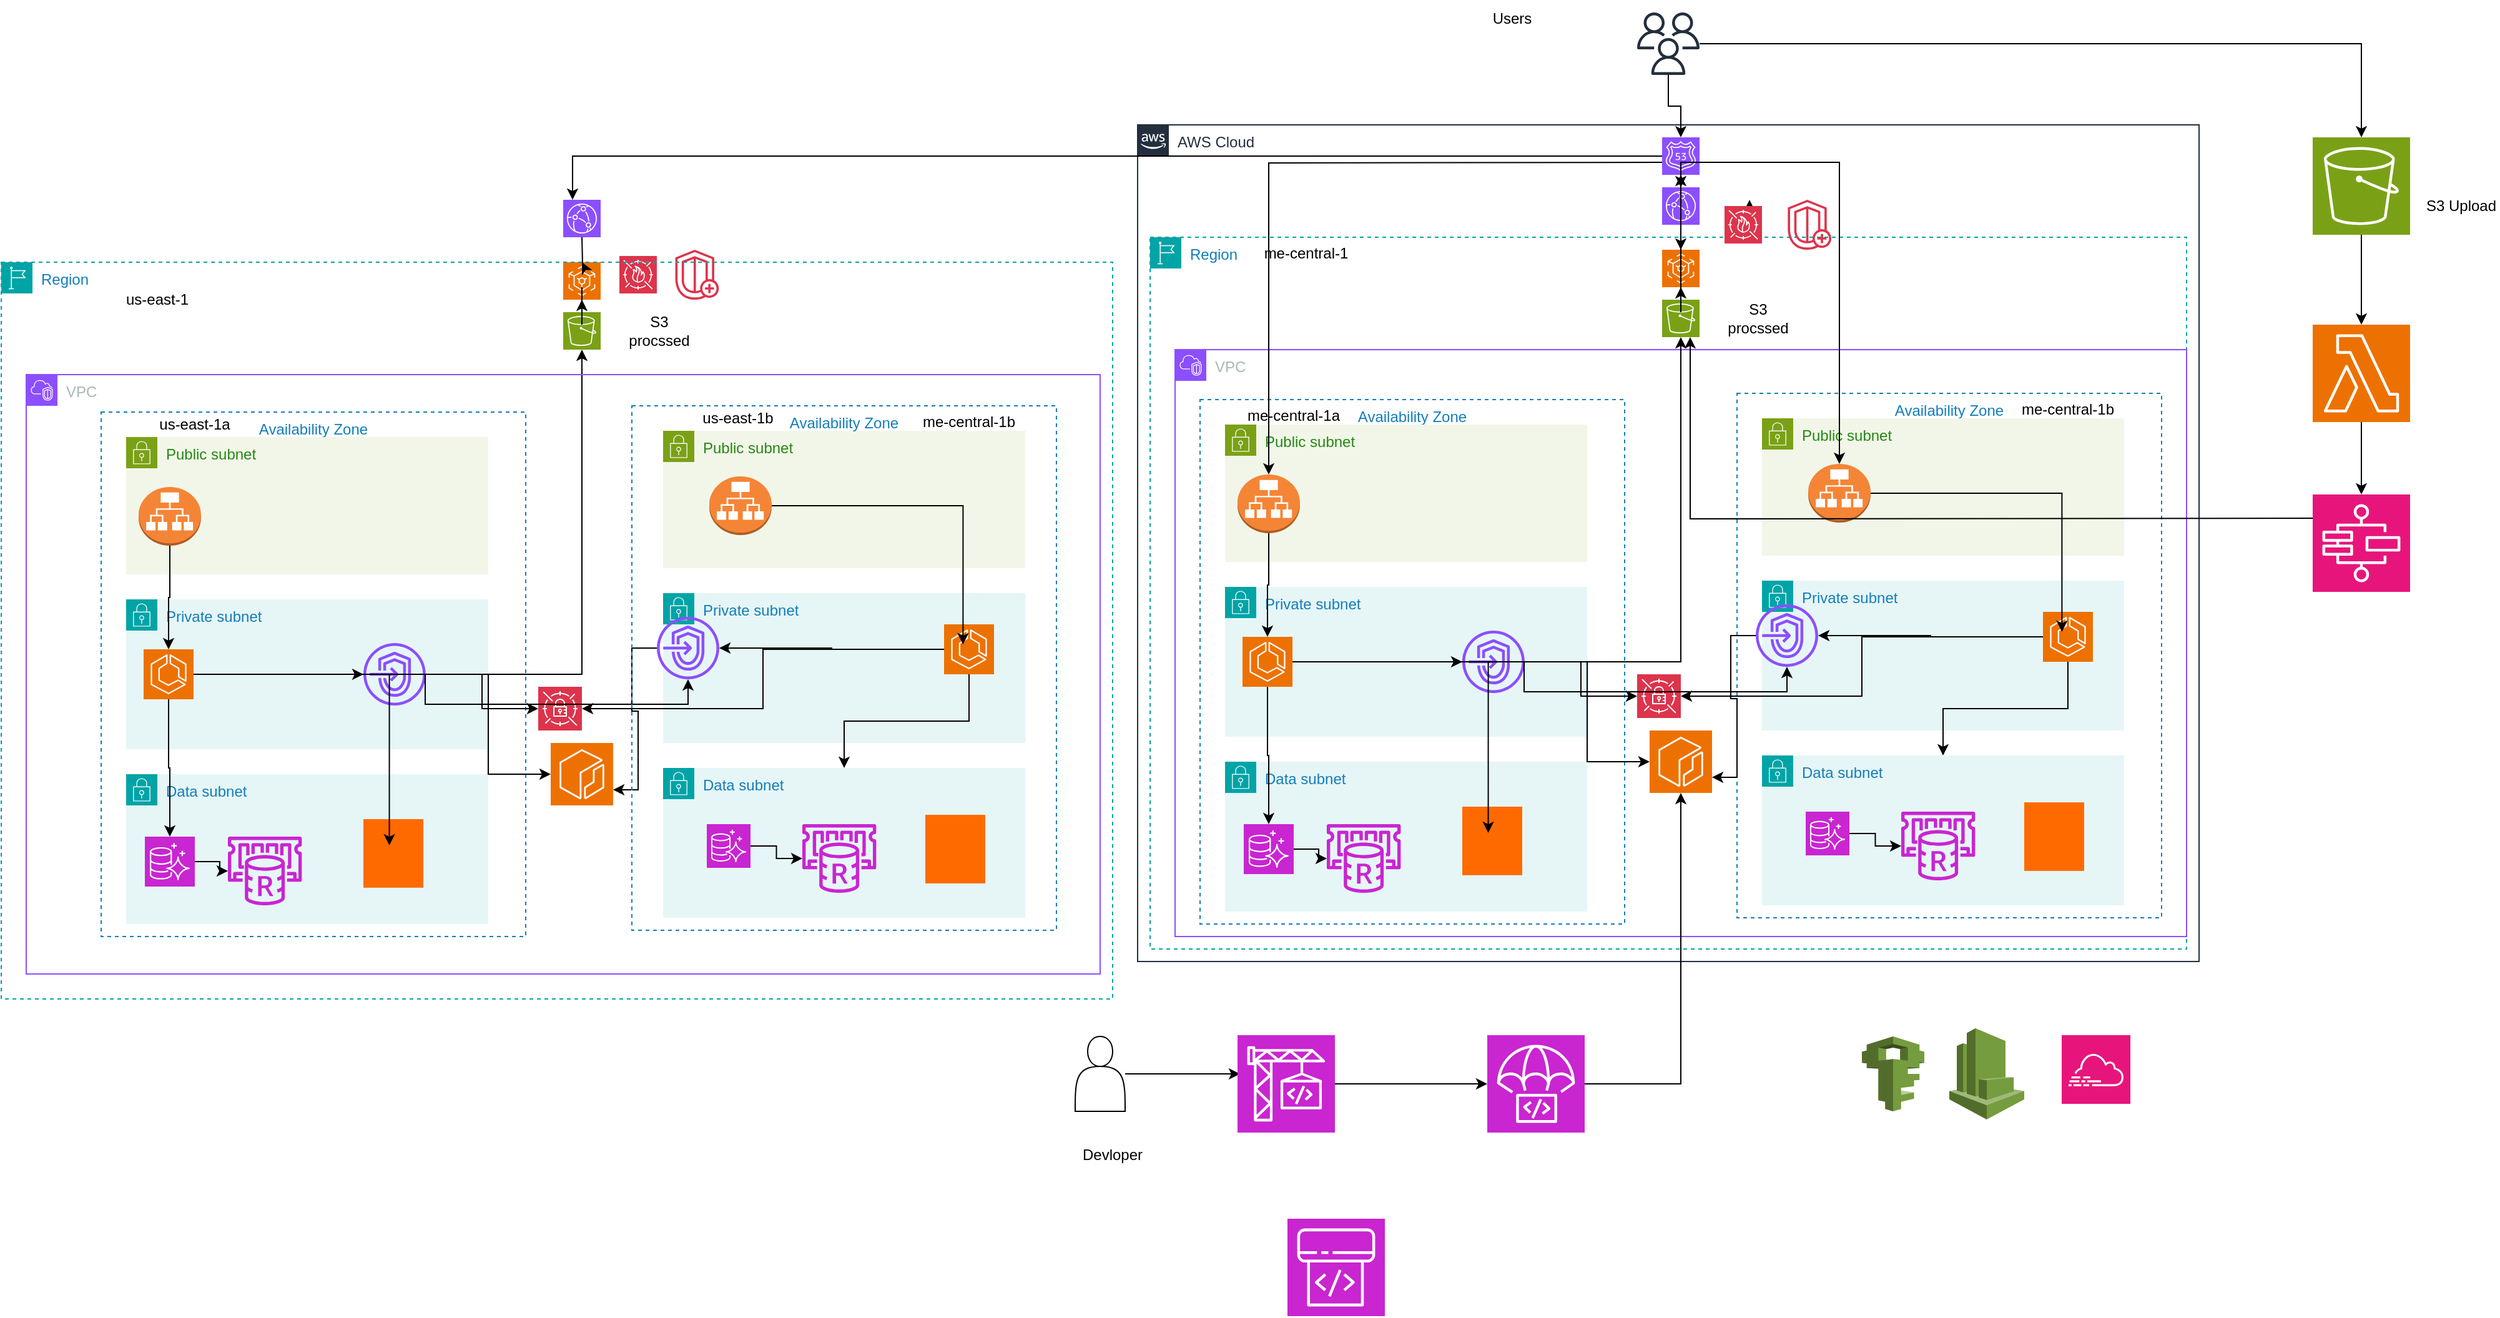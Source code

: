 <mxfile version="28.2.8">
  <diagram name="Page-1" id="UpN81aDYYnN6eFubDAG2">
    <mxGraphModel dx="3940" dy="2297" grid="1" gridSize="10" guides="1" tooltips="1" connect="1" arrows="1" fold="1" page="1" pageScale="1" pageWidth="827" pageHeight="1169" math="0" shadow="0">
      <root>
        <mxCell id="0" />
        <mxCell id="1" parent="0" />
        <mxCell id="J9b9ffw1byCQ_syawlXo-1" value="AWS Cloud" style="points=[[0,0],[0.25,0],[0.5,0],[0.75,0],[1,0],[1,0.25],[1,0.5],[1,0.75],[1,1],[0.75,1],[0.5,1],[0.25,1],[0,1],[0,0.75],[0,0.5],[0,0.25]];outlineConnect=0;gradientColor=none;html=1;whiteSpace=wrap;fontSize=12;fontStyle=0;container=1;pointerEvents=0;collapsible=0;recursiveResize=0;shape=mxgraph.aws4.group;grIcon=mxgraph.aws4.group_aws_cloud_alt;strokeColor=#232F3E;fillColor=none;verticalAlign=top;align=left;spacingLeft=30;fontColor=#232F3E;dashed=0;" parent="1" vertex="1">
          <mxGeometry x="300" y="-330" width="850" height="670" as="geometry" />
        </mxCell>
        <mxCell id="J9b9ffw1byCQ_syawlXo-26" value="Region" style="points=[[0,0],[0.25,0],[0.5,0],[0.75,0],[1,0],[1,0.25],[1,0.5],[1,0.75],[1,1],[0.75,1],[0.5,1],[0.25,1],[0,1],[0,0.75],[0,0.5],[0,0.25]];outlineConnect=0;gradientColor=none;html=1;whiteSpace=wrap;fontSize=12;fontStyle=0;container=1;pointerEvents=0;collapsible=0;recursiveResize=0;shape=mxgraph.aws4.group;grIcon=mxgraph.aws4.group_region;strokeColor=#00A4A6;fillColor=none;verticalAlign=top;align=left;spacingLeft=30;fontColor=#147EBA;dashed=1;" parent="J9b9ffw1byCQ_syawlXo-1" vertex="1">
          <mxGeometry x="10" y="90" width="830" height="570" as="geometry" />
        </mxCell>
        <mxCell id="J9b9ffw1byCQ_syawlXo-59" value="me-central-1&lt;div&gt;&lt;br&gt;&lt;/div&gt;" style="text;html=1;whiteSpace=wrap;strokeColor=none;fillColor=none;align=center;verticalAlign=middle;rounded=0;" parent="J9b9ffw1byCQ_syawlXo-26" vertex="1">
          <mxGeometry x="70" y="10" width="110" height="20" as="geometry" />
        </mxCell>
        <mxCell id="RQcEq1DR51hOP8zT2-xa-84" value="S3 procssed" style="text;html=1;whiteSpace=wrap;strokeColor=none;fillColor=none;align=center;verticalAlign=middle;rounded=0;" vertex="1" parent="J9b9ffw1byCQ_syawlXo-26">
          <mxGeometry x="457" y="50" width="60" height="30" as="geometry" />
        </mxCell>
        <mxCell id="RQcEq1DR51hOP8zT2-xa-17" value="VPC" style="points=[[0,0],[0.25,0],[0.5,0],[0.75,0],[1,0],[1,0.25],[1,0.5],[1,0.75],[1,1],[0.75,1],[0.5,1],[0.25,1],[0,1],[0,0.75],[0,0.5],[0,0.25]];outlineConnect=0;gradientColor=none;html=1;whiteSpace=wrap;fontSize=12;fontStyle=0;container=1;pointerEvents=0;collapsible=0;recursiveResize=0;shape=mxgraph.aws4.group;grIcon=mxgraph.aws4.group_vpc2;strokeColor=#8C4FFF;fillColor=none;verticalAlign=top;align=left;spacingLeft=30;fontColor=#AAB7B8;dashed=0;" vertex="1" parent="J9b9ffw1byCQ_syawlXo-26">
          <mxGeometry x="20" y="90" width="810" height="470" as="geometry" />
        </mxCell>
        <mxCell id="RQcEq1DR51hOP8zT2-xa-3" value="Availability Zone" style="fillColor=none;strokeColor=#147EBA;dashed=1;verticalAlign=top;fontStyle=0;fontColor=#147EBA;whiteSpace=wrap;html=1;" vertex="1" parent="RQcEq1DR51hOP8zT2-xa-17">
          <mxGeometry x="20" y="40" width="340" height="420" as="geometry" />
        </mxCell>
        <mxCell id="RQcEq1DR51hOP8zT2-xa-5" value="me-central-1a&lt;div&gt;&lt;br&gt;&lt;/div&gt;" style="text;html=1;whiteSpace=wrap;strokeColor=none;fillColor=none;align=center;verticalAlign=middle;rounded=0;" vertex="1" parent="RQcEq1DR51hOP8zT2-xa-17">
          <mxGeometry x="40" y="50" width="110" height="20" as="geometry" />
        </mxCell>
        <mxCell id="RQcEq1DR51hOP8zT2-xa-8" value="Private subnet" style="points=[[0,0],[0.25,0],[0.5,0],[0.75,0],[1,0],[1,0.25],[1,0.5],[1,0.75],[1,1],[0.75,1],[0.5,1],[0.25,1],[0,1],[0,0.75],[0,0.5],[0,0.25]];outlineConnect=0;gradientColor=none;html=1;whiteSpace=wrap;fontSize=12;fontStyle=0;container=1;pointerEvents=0;collapsible=0;recursiveResize=0;shape=mxgraph.aws4.group;grIcon=mxgraph.aws4.group_security_group;grStroke=0;strokeColor=#00A4A6;fillColor=#E6F6F7;verticalAlign=top;align=left;spacingLeft=30;fontColor=#147EBA;dashed=0;" vertex="1" parent="RQcEq1DR51hOP8zT2-xa-17">
          <mxGeometry x="40" y="190" width="290" height="120" as="geometry" />
        </mxCell>
        <mxCell id="RQcEq1DR51hOP8zT2-xa-34" value="" style="sketch=0;points=[[0,0,0],[0.25,0,0],[0.5,0,0],[0.75,0,0],[1,0,0],[0,1,0],[0.25,1,0],[0.5,1,0],[0.75,1,0],[1,1,0],[0,0.25,0],[0,0.5,0],[0,0.75,0],[1,0.25,0],[1,0.5,0],[1,0.75,0]];outlineConnect=0;fontColor=#232F3E;fillColor=#ED7100;strokeColor=#ffffff;dashed=0;verticalLabelPosition=bottom;verticalAlign=top;align=center;html=1;fontSize=12;fontStyle=0;aspect=fixed;shape=mxgraph.aws4.resourceIcon;resIcon=mxgraph.aws4.ecs;" vertex="1" parent="RQcEq1DR51hOP8zT2-xa-8">
          <mxGeometry x="14" y="40" width="40" height="40" as="geometry" />
        </mxCell>
        <mxCell id="RQcEq1DR51hOP8zT2-xa-7" value="Public subnet" style="points=[[0,0],[0.25,0],[0.5,0],[0.75,0],[1,0],[1,0.25],[1,0.5],[1,0.75],[1,1],[0.75,1],[0.5,1],[0.25,1],[0,1],[0,0.75],[0,0.5],[0,0.25]];outlineConnect=0;gradientColor=none;html=1;whiteSpace=wrap;fontSize=12;fontStyle=0;container=1;pointerEvents=0;collapsible=0;recursiveResize=0;shape=mxgraph.aws4.group;grIcon=mxgraph.aws4.group_security_group;grStroke=0;strokeColor=#7AA116;fillColor=#F2F6E8;verticalAlign=top;align=left;spacingLeft=30;fontColor=#248814;dashed=0;" vertex="1" parent="RQcEq1DR51hOP8zT2-xa-17">
          <mxGeometry x="40" y="60" width="290" height="110" as="geometry" />
        </mxCell>
        <mxCell id="RQcEq1DR51hOP8zT2-xa-10" value="Data subnet&lt;div&gt;&lt;br&gt;&lt;/div&gt;" style="points=[[0,0],[0.25,0],[0.5,0],[0.75,0],[1,0],[1,0.25],[1,0.5],[1,0.75],[1,1],[0.75,1],[0.5,1],[0.25,1],[0,1],[0,0.75],[0,0.5],[0,0.25]];outlineConnect=0;gradientColor=none;html=1;whiteSpace=wrap;fontSize=12;fontStyle=0;container=1;pointerEvents=0;collapsible=0;recursiveResize=0;shape=mxgraph.aws4.group;grIcon=mxgraph.aws4.group_security_group;grStroke=0;strokeColor=#00A4A6;fillColor=#E6F6F7;verticalAlign=top;align=left;spacingLeft=30;fontColor=#147EBA;dashed=0;" vertex="1" parent="RQcEq1DR51hOP8zT2-xa-17">
          <mxGeometry x="40" y="330" width="290" height="120" as="geometry" />
        </mxCell>
        <mxCell id="RQcEq1DR51hOP8zT2-xa-38" value="" style="sketch=0;points=[[0,0,0],[0.25,0,0],[0.5,0,0],[0.75,0,0],[1,0,0],[0,1,0],[0.25,1,0],[0.5,1,0],[0.75,1,0],[1,1,0],[0,0.25,0],[0,0.5,0],[0,0.75,0],[1,0.25,0],[1,0.5,0],[1,0.75,0]];outlineConnect=0;fontColor=#232F3E;fillColor=#C925D1;strokeColor=#ffffff;dashed=0;verticalLabelPosition=bottom;verticalAlign=top;align=center;html=1;fontSize=12;fontStyle=0;aspect=fixed;shape=mxgraph.aws4.resourceIcon;resIcon=mxgraph.aws4.aurora;" vertex="1" parent="RQcEq1DR51hOP8zT2-xa-10">
          <mxGeometry x="15" y="50" width="40" height="40" as="geometry" />
        </mxCell>
        <mxCell id="RQcEq1DR51hOP8zT2-xa-66" value="" style="points=[];aspect=fixed;html=1;align=center;shadow=0;dashed=0;fillColor=#FF6A00;strokeColor=none;shape=mxgraph.alibaba_cloud.clickhouse;" vertex="1" parent="RQcEq1DR51hOP8zT2-xa-10">
          <mxGeometry x="190" y="36" width="48" height="54.9" as="geometry" />
        </mxCell>
        <mxCell id="RQcEq1DR51hOP8zT2-xa-6" value="me-central-1b&lt;div&gt;&lt;br&gt;&lt;/div&gt;" style="text;html=1;whiteSpace=wrap;strokeColor=none;fillColor=none;align=center;verticalAlign=middle;rounded=0;" vertex="1" parent="RQcEq1DR51hOP8zT2-xa-17">
          <mxGeometry x="660" y="45" width="110" height="20" as="geometry" />
        </mxCell>
        <mxCell id="RQcEq1DR51hOP8zT2-xa-11" value="Availability Zone" style="fillColor=none;strokeColor=#147EBA;dashed=1;verticalAlign=top;fontStyle=0;fontColor=#147EBA;whiteSpace=wrap;html=1;" vertex="1" parent="RQcEq1DR51hOP8zT2-xa-17">
          <mxGeometry x="450" y="35" width="340" height="420" as="geometry" />
        </mxCell>
        <mxCell id="RQcEq1DR51hOP8zT2-xa-12" value="&lt;div&gt;&lt;br&gt;&lt;/div&gt;" style="text;html=1;whiteSpace=wrap;strokeColor=none;fillColor=none;align=center;verticalAlign=middle;rounded=0;" vertex="1" parent="RQcEq1DR51hOP8zT2-xa-17">
          <mxGeometry x="470" y="45" width="110" height="20" as="geometry" />
        </mxCell>
        <mxCell id="RQcEq1DR51hOP8zT2-xa-13" value="Private subnet" style="points=[[0,0],[0.25,0],[0.5,0],[0.75,0],[1,0],[1,0.25],[1,0.5],[1,0.75],[1,1],[0.75,1],[0.5,1],[0.25,1],[0,1],[0,0.75],[0,0.5],[0,0.25]];outlineConnect=0;gradientColor=none;html=1;whiteSpace=wrap;fontSize=12;fontStyle=0;container=1;pointerEvents=0;collapsible=0;recursiveResize=0;shape=mxgraph.aws4.group;grIcon=mxgraph.aws4.group_security_group;grStroke=0;strokeColor=#00A4A6;fillColor=#E6F6F7;verticalAlign=top;align=left;spacingLeft=30;fontColor=#147EBA;dashed=0;" vertex="1" parent="RQcEq1DR51hOP8zT2-xa-17">
          <mxGeometry x="470" y="185" width="290" height="120" as="geometry" />
        </mxCell>
        <mxCell id="RQcEq1DR51hOP8zT2-xa-90" value="" style="sketch=0;points=[[0,0,0],[0.25,0,0],[0.5,0,0],[0.75,0,0],[1,0,0],[0,1,0],[0.25,1,0],[0.5,1,0],[0.75,1,0],[1,1,0],[0,0.25,0],[0,0.5,0],[0,0.75,0],[1,0.25,0],[1,0.5,0],[1,0.75,0]];outlineConnect=0;fontColor=#232F3E;fillColor=#ED7100;strokeColor=#ffffff;dashed=0;verticalLabelPosition=bottom;verticalAlign=top;align=center;html=1;fontSize=12;fontStyle=0;aspect=fixed;shape=mxgraph.aws4.resourceIcon;resIcon=mxgraph.aws4.ecs;" vertex="1" parent="RQcEq1DR51hOP8zT2-xa-13">
          <mxGeometry x="225" y="25" width="40" height="40" as="geometry" />
        </mxCell>
        <mxCell id="RQcEq1DR51hOP8zT2-xa-14" value="Public subnet" style="points=[[0,0],[0.25,0],[0.5,0],[0.75,0],[1,0],[1,0.25],[1,0.5],[1,0.75],[1,1],[0.75,1],[0.5,1],[0.25,1],[0,1],[0,0.75],[0,0.5],[0,0.25]];outlineConnect=0;gradientColor=none;html=1;whiteSpace=wrap;fontSize=12;fontStyle=0;container=1;pointerEvents=0;collapsible=0;recursiveResize=0;shape=mxgraph.aws4.group;grIcon=mxgraph.aws4.group_security_group;grStroke=0;strokeColor=#7AA116;fillColor=#F2F6E8;verticalAlign=top;align=left;spacingLeft=30;fontColor=#248814;dashed=0;" vertex="1" parent="RQcEq1DR51hOP8zT2-xa-17">
          <mxGeometry x="470" y="55" width="290" height="110" as="geometry" />
        </mxCell>
        <mxCell id="RQcEq1DR51hOP8zT2-xa-15" value="Data subnet&lt;div&gt;&lt;br&gt;&lt;/div&gt;" style="points=[[0,0],[0.25,0],[0.5,0],[0.75,0],[1,0],[1,0.25],[1,0.5],[1,0.75],[1,1],[0.75,1],[0.5,1],[0.25,1],[0,1],[0,0.75],[0,0.5],[0,0.25]];outlineConnect=0;gradientColor=none;html=1;whiteSpace=wrap;fontSize=12;fontStyle=0;container=1;pointerEvents=0;collapsible=0;recursiveResize=0;shape=mxgraph.aws4.group;grIcon=mxgraph.aws4.group_security_group;grStroke=0;strokeColor=#00A4A6;fillColor=#E6F6F7;verticalAlign=top;align=left;spacingLeft=30;fontColor=#147EBA;dashed=0;" vertex="1" parent="RQcEq1DR51hOP8zT2-xa-17">
          <mxGeometry x="470" y="325" width="290" height="120" as="geometry" />
        </mxCell>
        <mxCell id="RQcEq1DR51hOP8zT2-xa-91" value="" style="sketch=0;points=[[0,0,0],[0.25,0,0],[0.5,0,0],[0.75,0,0],[1,0,0],[0,1,0],[0.25,1,0],[0.5,1,0],[0.75,1,0],[1,1,0],[0,0.25,0],[0,0.5,0],[0,0.75,0],[1,0.25,0],[1,0.5,0],[1,0.75,0]];outlineConnect=0;fontColor=#232F3E;fillColor=#C925D1;strokeColor=#ffffff;dashed=0;verticalLabelPosition=bottom;verticalAlign=top;align=center;html=1;fontSize=12;fontStyle=0;aspect=fixed;shape=mxgraph.aws4.resourceIcon;resIcon=mxgraph.aws4.aurora;" vertex="1" parent="RQcEq1DR51hOP8zT2-xa-15">
          <mxGeometry x="35" y="45" width="35" height="35" as="geometry" />
        </mxCell>
        <mxCell id="RQcEq1DR51hOP8zT2-xa-93" value="" style="points=[];aspect=fixed;html=1;align=center;shadow=0;dashed=0;fillColor=#FF6A00;strokeColor=none;shape=mxgraph.alibaba_cloud.clickhouse;" vertex="1" parent="RQcEq1DR51hOP8zT2-xa-15">
          <mxGeometry x="210" y="37.55" width="48" height="54.9" as="geometry" />
        </mxCell>
        <mxCell id="RQcEq1DR51hOP8zT2-xa-37" value="" style="outlineConnect=0;dashed=0;verticalLabelPosition=bottom;verticalAlign=top;align=center;html=1;shape=mxgraph.aws3.application_load_balancer;fillColor=#F58536;gradientColor=none;" vertex="1" parent="RQcEq1DR51hOP8zT2-xa-17">
          <mxGeometry x="50" y="100" width="50" height="47" as="geometry" />
        </mxCell>
        <mxCell id="RQcEq1DR51hOP8zT2-xa-44" style="edgeStyle=orthogonalEdgeStyle;rounded=0;orthogonalLoop=1;jettySize=auto;html=1;entryX=0.5;entryY=0;entryDx=0;entryDy=0;entryPerimeter=0;" edge="1" parent="RQcEq1DR51hOP8zT2-xa-17" source="RQcEq1DR51hOP8zT2-xa-37" target="RQcEq1DR51hOP8zT2-xa-34">
          <mxGeometry relative="1" as="geometry" />
        </mxCell>
        <mxCell id="RQcEq1DR51hOP8zT2-xa-103" style="edgeStyle=orthogonalEdgeStyle;rounded=0;orthogonalLoop=1;jettySize=auto;html=1;" edge="1" parent="RQcEq1DR51hOP8zT2-xa-17" source="RQcEq1DR51hOP8zT2-xa-45" target="RQcEq1DR51hOP8zT2-xa-76">
          <mxGeometry relative="1" as="geometry" />
        </mxCell>
        <mxCell id="RQcEq1DR51hOP8zT2-xa-45" value="" style="sketch=0;outlineConnect=0;fontColor=#232F3E;gradientColor=none;fillColor=#8C4FFF;strokeColor=none;dashed=0;verticalLabelPosition=bottom;verticalAlign=top;align=center;html=1;fontSize=12;fontStyle=0;aspect=fixed;pointerEvents=1;shape=mxgraph.aws4.endpoints;" vertex="1" parent="RQcEq1DR51hOP8zT2-xa-17">
          <mxGeometry x="230" y="225" width="50" height="50" as="geometry" />
        </mxCell>
        <mxCell id="RQcEq1DR51hOP8zT2-xa-46" value="" style="edgeStyle=orthogonalEdgeStyle;rounded=0;orthogonalLoop=1;jettySize=auto;html=1;" edge="1" parent="RQcEq1DR51hOP8zT2-xa-17" source="RQcEq1DR51hOP8zT2-xa-34" target="RQcEq1DR51hOP8zT2-xa-38">
          <mxGeometry relative="1" as="geometry" />
        </mxCell>
        <mxCell id="RQcEq1DR51hOP8zT2-xa-47" style="edgeStyle=orthogonalEdgeStyle;rounded=0;orthogonalLoop=1;jettySize=auto;html=1;" edge="1" parent="RQcEq1DR51hOP8zT2-xa-17" source="RQcEq1DR51hOP8zT2-xa-34" target="RQcEq1DR51hOP8zT2-xa-45">
          <mxGeometry relative="1" as="geometry" />
        </mxCell>
        <mxCell id="RQcEq1DR51hOP8zT2-xa-63" value="" style="sketch=0;points=[[0,0,0],[0.25,0,0],[0.5,0,0],[0.75,0,0],[1,0,0],[0,1,0],[0.25,1,0],[0.5,1,0],[0.75,1,0],[1,1,0],[0,0.25,0],[0,0.5,0],[0,0.75,0],[1,0.25,0],[1,0.5,0],[1,0.75,0]];outlineConnect=0;fontColor=#232F3E;fillColor=#ED7100;strokeColor=#ffffff;dashed=0;verticalLabelPosition=bottom;verticalAlign=top;align=center;html=1;fontSize=12;fontStyle=0;aspect=fixed;shape=mxgraph.aws4.resourceIcon;resIcon=mxgraph.aws4.ecr;" vertex="1" parent="RQcEq1DR51hOP8zT2-xa-17">
          <mxGeometry x="380" y="305" width="50" height="50" as="geometry" />
        </mxCell>
        <mxCell id="RQcEq1DR51hOP8zT2-xa-64" style="edgeStyle=orthogonalEdgeStyle;rounded=0;orthogonalLoop=1;jettySize=auto;html=1;entryX=0;entryY=0.5;entryDx=0;entryDy=0;entryPerimeter=0;" edge="1" parent="RQcEq1DR51hOP8zT2-xa-17" source="RQcEq1DR51hOP8zT2-xa-45" target="RQcEq1DR51hOP8zT2-xa-63">
          <mxGeometry relative="1" as="geometry" />
        </mxCell>
        <mxCell id="RQcEq1DR51hOP8zT2-xa-65" value="" style="sketch=0;outlineConnect=0;fontColor=#232F3E;gradientColor=none;fillColor=#C925D1;strokeColor=none;dashed=0;verticalLabelPosition=bottom;verticalAlign=top;align=center;html=1;fontSize=12;fontStyle=0;aspect=fixed;pointerEvents=1;shape=mxgraph.aws4.elasticache_for_redis;" vertex="1" parent="RQcEq1DR51hOP8zT2-xa-17">
          <mxGeometry x="120" y="380" width="62.17" height="55" as="geometry" />
        </mxCell>
        <mxCell id="RQcEq1DR51hOP8zT2-xa-76" value="" style="sketch=0;points=[[0,0,0],[0.25,0,0],[0.5,0,0],[0.75,0,0],[1,0,0],[0,1,0],[0.25,1,0],[0.5,1,0],[0.75,1,0],[1,1,0],[0,0.25,0],[0,0.5,0],[0,0.75,0],[1,0.25,0],[1,0.5,0],[1,0.75,0]];outlineConnect=0;fontColor=#232F3E;fillColor=#DD344C;strokeColor=#ffffff;dashed=0;verticalLabelPosition=bottom;verticalAlign=top;align=center;html=1;fontSize=12;fontStyle=0;aspect=fixed;shape=mxgraph.aws4.resourceIcon;resIcon=mxgraph.aws4.secrets_manager;" vertex="1" parent="RQcEq1DR51hOP8zT2-xa-17">
          <mxGeometry x="370" y="260" width="35" height="35" as="geometry" />
        </mxCell>
        <mxCell id="RQcEq1DR51hOP8zT2-xa-89" value="" style="outlineConnect=0;dashed=0;verticalLabelPosition=bottom;verticalAlign=top;align=center;html=1;shape=mxgraph.aws3.application_load_balancer;fillColor=#F58536;gradientColor=none;" vertex="1" parent="RQcEq1DR51hOP8zT2-xa-17">
          <mxGeometry x="507" y="91.5" width="50" height="47" as="geometry" />
        </mxCell>
        <mxCell id="RQcEq1DR51hOP8zT2-xa-92" value="" style="sketch=0;outlineConnect=0;fontColor=#232F3E;gradientColor=none;fillColor=#C925D1;strokeColor=none;dashed=0;verticalLabelPosition=bottom;verticalAlign=top;align=center;html=1;fontSize=12;fontStyle=0;aspect=fixed;pointerEvents=1;shape=mxgraph.aws4.elasticache_for_redis;" vertex="1" parent="RQcEq1DR51hOP8zT2-xa-17">
          <mxGeometry x="580" y="370" width="62.17" height="55" as="geometry" />
        </mxCell>
        <mxCell id="RQcEq1DR51hOP8zT2-xa-95" style="edgeStyle=orthogonalEdgeStyle;rounded=0;orthogonalLoop=1;jettySize=auto;html=1;entryX=0.38;entryY=0.401;entryDx=0;entryDy=0;entryPerimeter=0;" edge="1" parent="RQcEq1DR51hOP8zT2-xa-17" source="RQcEq1DR51hOP8zT2-xa-89" target="RQcEq1DR51hOP8zT2-xa-90">
          <mxGeometry relative="1" as="geometry" />
        </mxCell>
        <mxCell id="RQcEq1DR51hOP8zT2-xa-104" style="edgeStyle=orthogonalEdgeStyle;rounded=0;orthogonalLoop=1;jettySize=auto;html=1;entryX=1;entryY=0.5;entryDx=0;entryDy=0;entryPerimeter=0;" edge="1" parent="RQcEq1DR51hOP8zT2-xa-17" source="RQcEq1DR51hOP8zT2-xa-90" target="RQcEq1DR51hOP8zT2-xa-76">
          <mxGeometry relative="1" as="geometry" />
        </mxCell>
        <mxCell id="RQcEq1DR51hOP8zT2-xa-109" style="edgeStyle=orthogonalEdgeStyle;rounded=0;orthogonalLoop=1;jettySize=auto;html=1;" edge="1" parent="RQcEq1DR51hOP8zT2-xa-17" source="RQcEq1DR51hOP8zT2-xa-91" target="RQcEq1DR51hOP8zT2-xa-92">
          <mxGeometry relative="1" as="geometry" />
        </mxCell>
        <mxCell id="RQcEq1DR51hOP8zT2-xa-110" style="edgeStyle=orthogonalEdgeStyle;rounded=0;orthogonalLoop=1;jettySize=auto;html=1;" edge="1" parent="RQcEq1DR51hOP8zT2-xa-17" source="RQcEq1DR51hOP8zT2-xa-38" target="RQcEq1DR51hOP8zT2-xa-65">
          <mxGeometry relative="1" as="geometry" />
        </mxCell>
        <mxCell id="RQcEq1DR51hOP8zT2-xa-117" style="edgeStyle=orthogonalEdgeStyle;rounded=0;orthogonalLoop=1;jettySize=auto;html=1;" edge="1" parent="RQcEq1DR51hOP8zT2-xa-17" source="RQcEq1DR51hOP8zT2-xa-90" target="RQcEq1DR51hOP8zT2-xa-15">
          <mxGeometry relative="1" as="geometry" />
        </mxCell>
        <mxCell id="RQcEq1DR51hOP8zT2-xa-112" value="" style="sketch=0;outlineConnect=0;fontColor=#232F3E;gradientColor=none;fillColor=#8C4FFF;strokeColor=none;dashed=0;verticalLabelPosition=bottom;verticalAlign=top;align=center;html=1;fontSize=12;fontStyle=0;aspect=fixed;pointerEvents=1;shape=mxgraph.aws4.endpoints;" vertex="1" parent="RQcEq1DR51hOP8zT2-xa-17">
          <mxGeometry x="465" y="204" width="50" height="50" as="geometry" />
        </mxCell>
        <mxCell id="RQcEq1DR51hOP8zT2-xa-113" value="" style="edgeStyle=orthogonalEdgeStyle;rounded=0;orthogonalLoop=1;jettySize=auto;html=1;" edge="1" parent="RQcEq1DR51hOP8zT2-xa-17" source="RQcEq1DR51hOP8zT2-xa-90" target="RQcEq1DR51hOP8zT2-xa-112">
          <mxGeometry relative="1" as="geometry" />
        </mxCell>
        <mxCell id="RQcEq1DR51hOP8zT2-xa-115" value="" style="edgeStyle=orthogonalEdgeStyle;rounded=0;orthogonalLoop=1;jettySize=auto;html=1;entryX=0.5;entryY=1;entryDx=0;entryDy=0;entryPerimeter=0;" edge="1" parent="RQcEq1DR51hOP8zT2-xa-17" source="RQcEq1DR51hOP8zT2-xa-34" target="RQcEq1DR51hOP8zT2-xa-112">
          <mxGeometry relative="1" as="geometry">
            <mxPoint x="94" y="250" as="sourcePoint" />
            <mxPoint x="960" y="254" as="targetPoint" />
          </mxGeometry>
        </mxCell>
        <mxCell id="RQcEq1DR51hOP8zT2-xa-116" style="edgeStyle=orthogonalEdgeStyle;rounded=0;orthogonalLoop=1;jettySize=auto;html=1;entryX=1;entryY=0.75;entryDx=0;entryDy=0;entryPerimeter=0;" edge="1" parent="RQcEq1DR51hOP8zT2-xa-17" source="RQcEq1DR51hOP8zT2-xa-112" target="RQcEq1DR51hOP8zT2-xa-63">
          <mxGeometry relative="1" as="geometry" />
        </mxCell>
        <mxCell id="RQcEq1DR51hOP8zT2-xa-140" style="edgeStyle=orthogonalEdgeStyle;rounded=0;orthogonalLoop=1;jettySize=auto;html=1;entryX=0.433;entryY=0.383;entryDx=0;entryDy=0;entryPerimeter=0;" edge="1" parent="RQcEq1DR51hOP8zT2-xa-17" source="RQcEq1DR51hOP8zT2-xa-34" target="RQcEq1DR51hOP8zT2-xa-66">
          <mxGeometry relative="1" as="geometry" />
        </mxCell>
        <mxCell id="RQcEq1DR51hOP8zT2-xa-39" value="" style="sketch=0;points=[[0,0,0],[0.25,0,0],[0.5,0,0],[0.75,0,0],[1,0,0],[0,1,0],[0.25,1,0],[0.5,1,0],[0.75,1,0],[1,1,0],[0,0.25,0],[0,0.5,0],[0,0.75,0],[1,0.25,0],[1,0.5,0],[1,0.75,0]];outlineConnect=0;fontColor=#232F3E;fillColor=#7AA116;strokeColor=#ffffff;dashed=0;verticalLabelPosition=bottom;verticalAlign=top;align=center;html=1;fontSize=12;fontStyle=0;aspect=fixed;shape=mxgraph.aws4.resourceIcon;resIcon=mxgraph.aws4.s3;" vertex="1" parent="J9b9ffw1byCQ_syawlXo-26">
          <mxGeometry x="410" y="50" width="30" height="30" as="geometry" />
        </mxCell>
        <mxCell id="RQcEq1DR51hOP8zT2-xa-49" style="edgeStyle=orthogonalEdgeStyle;rounded=0;orthogonalLoop=1;jettySize=auto;html=1;" edge="1" parent="J9b9ffw1byCQ_syawlXo-26" source="RQcEq1DR51hOP8zT2-xa-45" target="RQcEq1DR51hOP8zT2-xa-39">
          <mxGeometry relative="1" as="geometry">
            <mxPoint x="430.059" y="100" as="targetPoint" />
          </mxGeometry>
        </mxCell>
        <mxCell id="RQcEq1DR51hOP8zT2-xa-134" value="" style="sketch=0;points=[[0,0,0],[0.25,0,0],[0.5,0,0],[0.75,0,0],[1,0,0],[0,1,0],[0.25,1,0],[0.5,1,0],[0.75,1,0],[1,1,0],[0,0.25,0],[0,0.5,0],[0,0.75,0],[1,0.25,0],[1,0.5,0],[1,0.75,0]];outlineConnect=0;fontColor=#232F3E;fillColor=#ED7100;strokeColor=#ffffff;dashed=0;verticalLabelPosition=bottom;verticalAlign=top;align=center;html=1;fontSize=12;fontStyle=0;aspect=fixed;shape=mxgraph.aws4.resourceIcon;resIcon=mxgraph.aws4.elemental_mediaconvert;" vertex="1" parent="J9b9ffw1byCQ_syawlXo-26">
          <mxGeometry x="410" y="10" width="30" height="30" as="geometry" />
        </mxCell>
        <mxCell id="RQcEq1DR51hOP8zT2-xa-138" style="edgeStyle=orthogonalEdgeStyle;rounded=0;orthogonalLoop=1;jettySize=auto;html=1;entryX=0.5;entryY=1;entryDx=0;entryDy=0;entryPerimeter=0;" edge="1" parent="J9b9ffw1byCQ_syawlXo-26" source="RQcEq1DR51hOP8zT2-xa-39" target="RQcEq1DR51hOP8zT2-xa-134">
          <mxGeometry relative="1" as="geometry" />
        </mxCell>
        <mxCell id="RQcEq1DR51hOP8zT2-xa-23" value="" style="sketch=0;outlineConnect=0;fontColor=#232F3E;gradientColor=none;fillColor=#DD344C;strokeColor=none;dashed=0;verticalLabelPosition=bottom;verticalAlign=top;align=center;html=1;fontSize=12;fontStyle=0;aspect=fixed;pointerEvents=1;shape=mxgraph.aws4.shield_shield_advanced;" vertex="1" parent="J9b9ffw1byCQ_syawlXo-26">
          <mxGeometry x="510" y="-30" width="35.89" height="40" as="geometry" />
        </mxCell>
        <mxCell id="RQcEq1DR51hOP8zT2-xa-135" value="" style="edgeStyle=orthogonalEdgeStyle;rounded=0;orthogonalLoop=1;jettySize=auto;html=1;" edge="1" parent="J9b9ffw1byCQ_syawlXo-1" source="RQcEq1DR51hOP8zT2-xa-20" target="RQcEq1DR51hOP8zT2-xa-134">
          <mxGeometry relative="1" as="geometry" />
        </mxCell>
        <mxCell id="RQcEq1DR51hOP8zT2-xa-20" value="" style="sketch=0;points=[[0,0,0],[0.25,0,0],[0.5,0,0],[0.75,0,0],[1,0,0],[0,1,0],[0.25,1,0],[0.5,1,0],[0.75,1,0],[1,1,0],[0,0.25,0],[0,0.5,0],[0,0.75,0],[1,0.25,0],[1,0.5,0],[1,0.75,0]];outlineConnect=0;fontColor=#232F3E;fillColor=#8C4FFF;strokeColor=#ffffff;dashed=0;verticalLabelPosition=bottom;verticalAlign=top;align=center;html=1;fontSize=12;fontStyle=0;aspect=fixed;shape=mxgraph.aws4.resourceIcon;resIcon=mxgraph.aws4.cloudfront;" vertex="1" parent="J9b9ffw1byCQ_syawlXo-1">
          <mxGeometry x="420" y="50" width="30" height="30" as="geometry" />
        </mxCell>
        <mxCell id="RQcEq1DR51hOP8zT2-xa-141" style="edgeStyle=orthogonalEdgeStyle;rounded=0;orthogonalLoop=1;jettySize=auto;html=1;exitX=1;exitY=0.75;exitDx=0;exitDy=0;exitPerimeter=0;" edge="1" parent="J9b9ffw1byCQ_syawlXo-1" source="RQcEq1DR51hOP8zT2-xa-21">
          <mxGeometry relative="1" as="geometry">
            <mxPoint x="490" y="60" as="targetPoint" />
          </mxGeometry>
        </mxCell>
        <mxCell id="RQcEq1DR51hOP8zT2-xa-21" value="" style="sketch=0;points=[[0,0,0],[0.25,0,0],[0.5,0,0],[0.75,0,0],[1,0,0],[0,1,0],[0.25,1,0],[0.5,1,0],[0.75,1,0],[1,1,0],[0,0.25,0],[0,0.5,0],[0,0.75,0],[1,0.25,0],[1,0.5,0],[1,0.75,0]];outlineConnect=0;fontColor=#232F3E;fillColor=#DD344C;strokeColor=#ffffff;dashed=0;verticalLabelPosition=bottom;verticalAlign=top;align=center;html=1;fontSize=12;fontStyle=0;aspect=fixed;shape=mxgraph.aws4.resourceIcon;resIcon=mxgraph.aws4.waf;" vertex="1" parent="J9b9ffw1byCQ_syawlXo-1">
          <mxGeometry x="470" y="65" width="30" height="30" as="geometry" />
        </mxCell>
        <mxCell id="RQcEq1DR51hOP8zT2-xa-32" style="edgeStyle=orthogonalEdgeStyle;rounded=0;orthogonalLoop=1;jettySize=auto;html=1;" edge="1" parent="J9b9ffw1byCQ_syawlXo-1" source="RQcEq1DR51hOP8zT2-xa-25" target="RQcEq1DR51hOP8zT2-xa-20">
          <mxGeometry relative="1" as="geometry" />
        </mxCell>
        <mxCell id="RQcEq1DR51hOP8zT2-xa-25" value="" style="sketch=0;points=[[0,0,0],[0.25,0,0],[0.5,0,0],[0.75,0,0],[1,0,0],[0,1,0],[0.25,1,0],[0.5,1,0],[0.75,1,0],[1,1,0],[0,0.25,0],[0,0.5,0],[0,0.75,0],[1,0.25,0],[1,0.5,0],[1,0.75,0]];outlineConnect=0;fontColor=#232F3E;fillColor=#8C4FFF;strokeColor=#ffffff;dashed=0;verticalLabelPosition=bottom;verticalAlign=top;align=center;html=1;fontSize=12;fontStyle=0;aspect=fixed;shape=mxgraph.aws4.resourceIcon;resIcon=mxgraph.aws4.route_53;" vertex="1" parent="J9b9ffw1byCQ_syawlXo-1">
          <mxGeometry x="420" y="10" width="30" height="30" as="geometry" />
        </mxCell>
        <mxCell id="RQcEq1DR51hOP8zT2-xa-42" style="edgeStyle=orthogonalEdgeStyle;rounded=0;orthogonalLoop=1;jettySize=auto;html=1;entryX=0.5;entryY=0;entryDx=0;entryDy=0;entryPerimeter=0;" edge="1" parent="J9b9ffw1byCQ_syawlXo-1" target="RQcEq1DR51hOP8zT2-xa-37">
          <mxGeometry relative="1" as="geometry">
            <mxPoint x="420" y="30" as="sourcePoint" />
            <mxPoint x="105" y="245" as="targetPoint" />
          </mxGeometry>
        </mxCell>
        <mxCell id="RQcEq1DR51hOP8zT2-xa-94" style="edgeStyle=orthogonalEdgeStyle;rounded=0;orthogonalLoop=1;jettySize=auto;html=1;entryX=0.5;entryY=0;entryDx=0;entryDy=0;entryPerimeter=0;" edge="1" parent="J9b9ffw1byCQ_syawlXo-1" source="RQcEq1DR51hOP8zT2-xa-20" target="RQcEq1DR51hOP8zT2-xa-89">
          <mxGeometry relative="1" as="geometry">
            <Array as="points">
              <mxPoint x="435" y="30" />
              <mxPoint x="562" y="30" />
            </Array>
          </mxGeometry>
        </mxCell>
        <mxCell id="RQcEq1DR51hOP8zT2-xa-139" value="" style="edgeStyle=orthogonalEdgeStyle;rounded=0;orthogonalLoop=1;jettySize=auto;html=1;" edge="1" parent="J9b9ffw1byCQ_syawlXo-1" source="RQcEq1DR51hOP8zT2-xa-39" target="RQcEq1DR51hOP8zT2-xa-25">
          <mxGeometry relative="1" as="geometry" />
        </mxCell>
        <mxCell id="RQcEq1DR51hOP8zT2-xa-30" value="" style="edgeStyle=orthogonalEdgeStyle;rounded=0;orthogonalLoop=1;jettySize=auto;html=1;" edge="1" parent="1" source="RQcEq1DR51hOP8zT2-xa-26" target="RQcEq1DR51hOP8zT2-xa-25">
          <mxGeometry relative="1" as="geometry" />
        </mxCell>
        <mxCell id="RQcEq1DR51hOP8zT2-xa-26" value="" style="sketch=0;outlineConnect=0;fontColor=#232F3E;gradientColor=none;fillColor=#232F3D;strokeColor=none;dashed=0;verticalLabelPosition=bottom;verticalAlign=top;align=center;html=1;fontSize=12;fontStyle=0;aspect=fixed;pointerEvents=1;shape=mxgraph.aws4.users;" vertex="1" parent="1">
          <mxGeometry x="700" y="-420" width="50" height="50" as="geometry" />
        </mxCell>
        <mxCell id="RQcEq1DR51hOP8zT2-xa-71" value="" style="edgeStyle=orthogonalEdgeStyle;rounded=0;orthogonalLoop=1;jettySize=auto;html=1;" edge="1" parent="1" source="RQcEq1DR51hOP8zT2-xa-67" target="RQcEq1DR51hOP8zT2-xa-68">
          <mxGeometry relative="1" as="geometry" />
        </mxCell>
        <mxCell id="RQcEq1DR51hOP8zT2-xa-67" value="" style="sketch=0;points=[[0,0,0],[0.25,0,0],[0.5,0,0],[0.75,0,0],[1,0,0],[0,1,0],[0.25,1,0],[0.5,1,0],[0.75,1,0],[1,1,0],[0,0.25,0],[0,0.5,0],[0,0.75,0],[1,0.25,0],[1,0.5,0],[1,0.75,0]];outlineConnect=0;fontColor=#232F3E;fillColor=#7AA116;strokeColor=#ffffff;dashed=0;verticalLabelPosition=bottom;verticalAlign=top;align=center;html=1;fontSize=12;fontStyle=0;aspect=fixed;shape=mxgraph.aws4.resourceIcon;resIcon=mxgraph.aws4.s3;" vertex="1" parent="1">
          <mxGeometry x="1241" y="-320" width="78" height="78" as="geometry" />
        </mxCell>
        <mxCell id="RQcEq1DR51hOP8zT2-xa-72" value="" style="edgeStyle=orthogonalEdgeStyle;rounded=0;orthogonalLoop=1;jettySize=auto;html=1;" edge="1" parent="1" source="RQcEq1DR51hOP8zT2-xa-68" target="RQcEq1DR51hOP8zT2-xa-69">
          <mxGeometry relative="1" as="geometry" />
        </mxCell>
        <mxCell id="RQcEq1DR51hOP8zT2-xa-68" value="" style="sketch=0;points=[[0,0,0],[0.25,0,0],[0.5,0,0],[0.75,0,0],[1,0,0],[0,1,0],[0.25,1,0],[0.5,1,0],[0.75,1,0],[1,1,0],[0,0.25,0],[0,0.5,0],[0,0.75,0],[1,0.25,0],[1,0.5,0],[1,0.75,0]];outlineConnect=0;fontColor=#232F3E;fillColor=#ED7100;strokeColor=#ffffff;dashed=0;verticalLabelPosition=bottom;verticalAlign=top;align=center;html=1;fontSize=12;fontStyle=0;aspect=fixed;shape=mxgraph.aws4.resourceIcon;resIcon=mxgraph.aws4.lambda;" vertex="1" parent="1">
          <mxGeometry x="1241" y="-170" width="78" height="78" as="geometry" />
        </mxCell>
        <mxCell id="RQcEq1DR51hOP8zT2-xa-69" value="" style="sketch=0;points=[[0,0,0],[0.25,0,0],[0.5,0,0],[0.75,0,0],[1,0,0],[0,1,0],[0.25,1,0],[0.5,1,0],[0.75,1,0],[1,1,0],[0,0.25,0],[0,0.5,0],[0,0.75,0],[1,0.25,0],[1,0.5,0],[1,0.75,0]];outlineConnect=0;fontColor=#232F3E;fillColor=#E7157B;strokeColor=#ffffff;dashed=0;verticalLabelPosition=bottom;verticalAlign=top;align=center;html=1;fontSize=12;fontStyle=0;aspect=fixed;shape=mxgraph.aws4.resourceIcon;resIcon=mxgraph.aws4.step_functions;" vertex="1" parent="1">
          <mxGeometry x="1241" y="-34" width="78" height="78" as="geometry" />
        </mxCell>
        <mxCell id="RQcEq1DR51hOP8zT2-xa-70" style="edgeStyle=orthogonalEdgeStyle;rounded=0;orthogonalLoop=1;jettySize=auto;html=1;entryX=0.5;entryY=0;entryDx=0;entryDy=0;entryPerimeter=0;" edge="1" parent="1" source="RQcEq1DR51hOP8zT2-xa-26" target="RQcEq1DR51hOP8zT2-xa-67">
          <mxGeometry relative="1" as="geometry" />
        </mxCell>
        <mxCell id="RQcEq1DR51hOP8zT2-xa-142" value="" style="edgeStyle=orthogonalEdgeStyle;rounded=0;orthogonalLoop=1;jettySize=auto;html=1;" edge="1" parent="1">
          <mxGeometry relative="1" as="geometry">
            <mxPoint x="394" y="454" as="sourcePoint" />
            <mxPoint x="394" y="470" as="targetPoint" />
          </mxGeometry>
        </mxCell>
        <mxCell id="RQcEq1DR51hOP8zT2-xa-81" value="" style="edgeStyle=orthogonalEdgeStyle;rounded=0;orthogonalLoop=1;jettySize=auto;html=1;" edge="1" parent="1" source="RQcEq1DR51hOP8zT2-xa-80">
          <mxGeometry relative="1" as="geometry">
            <mxPoint x="382.0" y="430" as="targetPoint" />
          </mxGeometry>
        </mxCell>
        <mxCell id="RQcEq1DR51hOP8zT2-xa-80" value="" style="shape=actor;whiteSpace=wrap;html=1;" vertex="1" parent="1">
          <mxGeometry x="250" y="400" width="40" height="60" as="geometry" />
        </mxCell>
        <mxCell id="RQcEq1DR51hOP8zT2-xa-85" value="S3 Upload" style="text;html=1;whiteSpace=wrap;strokeColor=none;fillColor=none;align=center;verticalAlign=middle;rounded=0;" vertex="1" parent="1">
          <mxGeometry x="1330" y="-280" width="60" height="30" as="geometry" />
        </mxCell>
        <mxCell id="RQcEq1DR51hOP8zT2-xa-87" value="Users" style="text;html=1;whiteSpace=wrap;strokeColor=none;fillColor=none;align=center;verticalAlign=middle;rounded=0;" vertex="1" parent="1">
          <mxGeometry x="570" y="-430" width="60" height="30" as="geometry" />
        </mxCell>
        <mxCell id="RQcEq1DR51hOP8zT2-xa-98" value="" style="outlineConnect=0;dashed=0;verticalLabelPosition=bottom;verticalAlign=top;align=center;html=1;shape=mxgraph.aws3.iam;fillColor=#759C3E;gradientColor=none;" vertex="1" parent="1">
          <mxGeometry x="880" y="400" width="50" height="60" as="geometry" />
        </mxCell>
        <mxCell id="RQcEq1DR51hOP8zT2-xa-99" value="" style="outlineConnect=0;dashed=0;verticalLabelPosition=bottom;verticalAlign=top;align=center;html=1;shape=mxgraph.aws3.cloudwatch;fillColor=#759C3E;gradientColor=none;" vertex="1" parent="1">
          <mxGeometry x="950" y="393.5" width="60" height="73" as="geometry" />
        </mxCell>
        <mxCell id="RQcEq1DR51hOP8zT2-xa-100" value="" style="sketch=0;points=[[0,0,0],[0.25,0,0],[0.5,0,0],[0.75,0,0],[1,0,0],[0,1,0],[0.25,1,0],[0.5,1,0],[0.75,1,0],[1,1,0],[0,0.25,0],[0,0.5,0],[0,0.75,0],[1,0.25,0],[1,0.5,0],[1,0.75,0]];points=[[0,0,0],[0.25,0,0],[0.5,0,0],[0.75,0,0],[1,0,0],[0,1,0],[0.25,1,0],[0.5,1,0],[0.75,1,0],[1,1,0],[0,0.25,0],[0,0.5,0],[0,0.75,0],[1,0.25,0],[1,0.5,0],[1,0.75,0]];outlineConnect=0;fontColor=#232F3E;fillColor=#E7157B;strokeColor=#ffffff;dashed=0;verticalLabelPosition=bottom;verticalAlign=top;align=center;html=1;fontSize=12;fontStyle=0;aspect=fixed;shape=mxgraph.aws4.resourceIcon;resIcon=mxgraph.aws4.cloudtrail;" vertex="1" parent="1">
          <mxGeometry x="1040" y="399" width="55" height="55" as="geometry" />
        </mxCell>
        <mxCell id="RQcEq1DR51hOP8zT2-xa-124" value="Devloper" style="text;html=1;whiteSpace=wrap;strokeColor=none;fillColor=none;align=center;verticalAlign=middle;rounded=0;" vertex="1" parent="1">
          <mxGeometry x="250" y="480" width="60" height="30" as="geometry" />
        </mxCell>
        <mxCell id="RQcEq1DR51hOP8zT2-xa-133" value="" style="edgeStyle=orthogonalEdgeStyle;rounded=0;orthogonalLoop=1;jettySize=auto;html=1;entryX=0.75;entryY=1;entryDx=0;entryDy=0;entryPerimeter=0;" edge="1" parent="1" target="RQcEq1DR51hOP8zT2-xa-39">
          <mxGeometry relative="1" as="geometry">
            <mxPoint x="1241" y="-15" as="sourcePoint" />
            <mxPoint x="740" y="-220" as="targetPoint" />
          </mxGeometry>
        </mxCell>
        <mxCell id="RQcEq1DR51hOP8zT2-xa-149" style="edgeStyle=orthogonalEdgeStyle;rounded=0;orthogonalLoop=1;jettySize=auto;html=1;" edge="1" parent="1" source="RQcEq1DR51hOP8zT2-xa-146" target="RQcEq1DR51hOP8zT2-xa-148">
          <mxGeometry relative="1" as="geometry" />
        </mxCell>
        <mxCell id="RQcEq1DR51hOP8zT2-xa-146" value="" style="sketch=0;points=[[0,0,0],[0.25,0,0],[0.5,0,0],[0.75,0,0],[1,0,0],[0,1,0],[0.25,1,0],[0.5,1,0],[0.75,1,0],[1,1,0],[0,0.25,0],[0,0.5,0],[0,0.75,0],[1,0.25,0],[1,0.5,0],[1,0.75,0]];outlineConnect=0;fontColor=#232F3E;fillColor=#C925D1;strokeColor=#ffffff;dashed=0;verticalLabelPosition=bottom;verticalAlign=top;align=center;html=1;fontSize=12;fontStyle=0;aspect=fixed;shape=mxgraph.aws4.resourceIcon;resIcon=mxgraph.aws4.codebuild;" vertex="1" parent="1">
          <mxGeometry x="380" y="399" width="78" height="78" as="geometry" />
        </mxCell>
        <mxCell id="RQcEq1DR51hOP8zT2-xa-147" value="" style="sketch=0;points=[[0,0,0],[0.25,0,0],[0.5,0,0],[0.75,0,0],[1,0,0],[0,1,0],[0.25,1,0],[0.5,1,0],[0.75,1,0],[1,1,0],[0,0.25,0],[0,0.5,0],[0,0.75,0],[1,0.25,0],[1,0.5,0],[1,0.75,0]];outlineConnect=0;fontColor=#232F3E;fillColor=#C925D1;strokeColor=#ffffff;dashed=0;verticalLabelPosition=bottom;verticalAlign=top;align=center;html=1;fontSize=12;fontStyle=0;aspect=fixed;shape=mxgraph.aws4.resourceIcon;resIcon=mxgraph.aws4.codepipeline;" vertex="1" parent="1">
          <mxGeometry x="420" y="546" width="78" height="78" as="geometry" />
        </mxCell>
        <mxCell id="RQcEq1DR51hOP8zT2-xa-148" value="" style="sketch=0;points=[[0,0,0],[0.25,0,0],[0.5,0,0],[0.75,0,0],[1,0,0],[0,1,0],[0.25,1,0],[0.5,1,0],[0.75,1,0],[1,1,0],[0,0.25,0],[0,0.5,0],[0,0.75,0],[1,0.25,0],[1,0.5,0],[1,0.75,0]];outlineConnect=0;fontColor=#232F3E;fillColor=#C925D1;strokeColor=#ffffff;dashed=0;verticalLabelPosition=bottom;verticalAlign=top;align=center;html=1;fontSize=12;fontStyle=0;aspect=fixed;shape=mxgraph.aws4.resourceIcon;resIcon=mxgraph.aws4.codedeploy;" vertex="1" parent="1">
          <mxGeometry x="580" y="399" width="78" height="78" as="geometry" />
        </mxCell>
        <mxCell id="RQcEq1DR51hOP8zT2-xa-153" style="edgeStyle=orthogonalEdgeStyle;rounded=0;orthogonalLoop=1;jettySize=auto;html=1;entryX=0.5;entryY=1;entryDx=0;entryDy=0;entryPerimeter=0;" edge="1" parent="1" source="RQcEq1DR51hOP8zT2-xa-148" target="RQcEq1DR51hOP8zT2-xa-63">
          <mxGeometry relative="1" as="geometry" />
        </mxCell>
        <mxCell id="RQcEq1DR51hOP8zT2-xa-213" value="S3 procssed" style="text;html=1;whiteSpace=wrap;strokeColor=none;fillColor=none;align=center;verticalAlign=middle;rounded=0;" vertex="1" parent="1">
          <mxGeometry x="-113" y="-180" width="60" height="30" as="geometry" />
        </mxCell>
        <mxCell id="RQcEq1DR51hOP8zT2-xa-214" value="Availability Zone" style="fillColor=none;strokeColor=#147EBA;dashed=1;verticalAlign=top;fontStyle=0;fontColor=#147EBA;whiteSpace=wrap;html=1;" vertex="1" parent="1">
          <mxGeometry x="-530" y="-100" width="340" height="420" as="geometry" />
        </mxCell>
        <mxCell id="RQcEq1DR51hOP8zT2-xa-216" value="Private subnet" style="points=[[0,0],[0.25,0],[0.5,0],[0.75,0],[1,0],[1,0.25],[1,0.5],[1,0.75],[1,1],[0.75,1],[0.5,1],[0.25,1],[0,1],[0,0.75],[0,0.5],[0,0.25]];outlineConnect=0;gradientColor=none;html=1;whiteSpace=wrap;fontSize=12;fontStyle=0;container=1;pointerEvents=0;collapsible=0;recursiveResize=0;shape=mxgraph.aws4.group;grIcon=mxgraph.aws4.group_security_group;grStroke=0;strokeColor=#00A4A6;fillColor=#E6F6F7;verticalAlign=top;align=left;spacingLeft=30;fontColor=#147EBA;dashed=0;" vertex="1" parent="1">
          <mxGeometry x="-510" y="50" width="290" height="120" as="geometry" />
        </mxCell>
        <mxCell id="RQcEq1DR51hOP8zT2-xa-217" value="" style="sketch=0;points=[[0,0,0],[0.25,0,0],[0.5,0,0],[0.75,0,0],[1,0,0],[0,1,0],[0.25,1,0],[0.5,1,0],[0.75,1,0],[1,1,0],[0,0.25,0],[0,0.5,0],[0,0.75,0],[1,0.25,0],[1,0.5,0],[1,0.75,0]];outlineConnect=0;fontColor=#232F3E;fillColor=#ED7100;strokeColor=#ffffff;dashed=0;verticalLabelPosition=bottom;verticalAlign=top;align=center;html=1;fontSize=12;fontStyle=0;aspect=fixed;shape=mxgraph.aws4.resourceIcon;resIcon=mxgraph.aws4.ecs;" vertex="1" parent="RQcEq1DR51hOP8zT2-xa-216">
          <mxGeometry x="14" y="40" width="40" height="40" as="geometry" />
        </mxCell>
        <mxCell id="RQcEq1DR51hOP8zT2-xa-218" value="Public subnet" style="points=[[0,0],[0.25,0],[0.5,0],[0.75,0],[1,0],[1,0.25],[1,0.5],[1,0.75],[1,1],[0.75,1],[0.5,1],[0.25,1],[0,1],[0,0.75],[0,0.5],[0,0.25]];outlineConnect=0;gradientColor=none;html=1;whiteSpace=wrap;fontSize=12;fontStyle=0;container=1;pointerEvents=0;collapsible=0;recursiveResize=0;shape=mxgraph.aws4.group;grIcon=mxgraph.aws4.group_security_group;grStroke=0;strokeColor=#7AA116;fillColor=#F2F6E8;verticalAlign=top;align=left;spacingLeft=30;fontColor=#248814;dashed=0;" vertex="1" parent="1">
          <mxGeometry x="-510" y="-80" width="290" height="110" as="geometry" />
        </mxCell>
        <mxCell id="RQcEq1DR51hOP8zT2-xa-219" value="Data subnet&lt;div&gt;&lt;br&gt;&lt;/div&gt;" style="points=[[0,0],[0.25,0],[0.5,0],[0.75,0],[1,0],[1,0.25],[1,0.5],[1,0.75],[1,1],[0.75,1],[0.5,1],[0.25,1],[0,1],[0,0.75],[0,0.5],[0,0.25]];outlineConnect=0;gradientColor=none;html=1;whiteSpace=wrap;fontSize=12;fontStyle=0;container=1;pointerEvents=0;collapsible=0;recursiveResize=0;shape=mxgraph.aws4.group;grIcon=mxgraph.aws4.group_security_group;grStroke=0;strokeColor=#00A4A6;fillColor=#E6F6F7;verticalAlign=top;align=left;spacingLeft=30;fontColor=#147EBA;dashed=0;" vertex="1" parent="1">
          <mxGeometry x="-510" y="190" width="290" height="120" as="geometry" />
        </mxCell>
        <mxCell id="RQcEq1DR51hOP8zT2-xa-220" value="" style="sketch=0;points=[[0,0,0],[0.25,0,0],[0.5,0,0],[0.75,0,0],[1,0,0],[0,1,0],[0.25,1,0],[0.5,1,0],[0.75,1,0],[1,1,0],[0,0.25,0],[0,0.5,0],[0,0.75,0],[1,0.25,0],[1,0.5,0],[1,0.75,0]];outlineConnect=0;fontColor=#232F3E;fillColor=#C925D1;strokeColor=#ffffff;dashed=0;verticalLabelPosition=bottom;verticalAlign=top;align=center;html=1;fontSize=12;fontStyle=0;aspect=fixed;shape=mxgraph.aws4.resourceIcon;resIcon=mxgraph.aws4.aurora;" vertex="1" parent="RQcEq1DR51hOP8zT2-xa-219">
          <mxGeometry x="15" y="50" width="40" height="40" as="geometry" />
        </mxCell>
        <mxCell id="RQcEq1DR51hOP8zT2-xa-221" value="" style="points=[];aspect=fixed;html=1;align=center;shadow=0;dashed=0;fillColor=#FF6A00;strokeColor=none;shape=mxgraph.alibaba_cloud.clickhouse;" vertex="1" parent="RQcEq1DR51hOP8zT2-xa-219">
          <mxGeometry x="190" y="36" width="48" height="54.9" as="geometry" />
        </mxCell>
        <mxCell id="RQcEq1DR51hOP8zT2-xa-222" value="me-central-1b&lt;div&gt;&lt;br&gt;&lt;/div&gt;" style="text;html=1;whiteSpace=wrap;strokeColor=none;fillColor=none;align=center;verticalAlign=middle;rounded=0;" vertex="1" parent="1">
          <mxGeometry x="110" y="-95" width="110" height="20" as="geometry" />
        </mxCell>
        <mxCell id="RQcEq1DR51hOP8zT2-xa-224" value="&lt;div&gt;&lt;br&gt;&lt;/div&gt;" style="text;html=1;whiteSpace=wrap;strokeColor=none;fillColor=none;align=center;verticalAlign=middle;rounded=0;" vertex="1" parent="1">
          <mxGeometry x="-80" y="-95" width="110" height="20" as="geometry" />
        </mxCell>
        <mxCell id="RQcEq1DR51hOP8zT2-xa-225" value="Private subnet" style="points=[[0,0],[0.25,0],[0.5,0],[0.75,0],[1,0],[1,0.25],[1,0.5],[1,0.75],[1,1],[0.75,1],[0.5,1],[0.25,1],[0,1],[0,0.75],[0,0.5],[0,0.25]];outlineConnect=0;gradientColor=none;html=1;whiteSpace=wrap;fontSize=12;fontStyle=0;container=1;pointerEvents=0;collapsible=0;recursiveResize=0;shape=mxgraph.aws4.group;grIcon=mxgraph.aws4.group_security_group;grStroke=0;strokeColor=#00A4A6;fillColor=#E6F6F7;verticalAlign=top;align=left;spacingLeft=30;fontColor=#147EBA;dashed=0;" vertex="1" parent="1">
          <mxGeometry x="-80" y="45" width="290" height="120" as="geometry" />
        </mxCell>
        <mxCell id="RQcEq1DR51hOP8zT2-xa-226" value="" style="sketch=0;points=[[0,0,0],[0.25,0,0],[0.5,0,0],[0.75,0,0],[1,0,0],[0,1,0],[0.25,1,0],[0.5,1,0],[0.75,1,0],[1,1,0],[0,0.25,0],[0,0.5,0],[0,0.75,0],[1,0.25,0],[1,0.5,0],[1,0.75,0]];outlineConnect=0;fontColor=#232F3E;fillColor=#ED7100;strokeColor=#ffffff;dashed=0;verticalLabelPosition=bottom;verticalAlign=top;align=center;html=1;fontSize=12;fontStyle=0;aspect=fixed;shape=mxgraph.aws4.resourceIcon;resIcon=mxgraph.aws4.ecs;" vertex="1" parent="RQcEq1DR51hOP8zT2-xa-225">
          <mxGeometry x="225" y="25" width="40" height="40" as="geometry" />
        </mxCell>
        <mxCell id="RQcEq1DR51hOP8zT2-xa-227" value="Public subnet" style="points=[[0,0],[0.25,0],[0.5,0],[0.75,0],[1,0],[1,0.25],[1,0.5],[1,0.75],[1,1],[0.75,1],[0.5,1],[0.25,1],[0,1],[0,0.75],[0,0.5],[0,0.25]];outlineConnect=0;gradientColor=none;html=1;whiteSpace=wrap;fontSize=12;fontStyle=0;container=1;pointerEvents=0;collapsible=0;recursiveResize=0;shape=mxgraph.aws4.group;grIcon=mxgraph.aws4.group_security_group;grStroke=0;strokeColor=#7AA116;fillColor=#F2F6E8;verticalAlign=top;align=left;spacingLeft=30;fontColor=#248814;dashed=0;" vertex="1" parent="1">
          <mxGeometry x="-80" y="-85" width="290" height="110" as="geometry" />
        </mxCell>
        <mxCell id="RQcEq1DR51hOP8zT2-xa-228" value="Data subnet&lt;div&gt;&lt;br&gt;&lt;/div&gt;" style="points=[[0,0],[0.25,0],[0.5,0],[0.75,0],[1,0],[1,0.25],[1,0.5],[1,0.75],[1,1],[0.75,1],[0.5,1],[0.25,1],[0,1],[0,0.75],[0,0.5],[0,0.25]];outlineConnect=0;gradientColor=none;html=1;whiteSpace=wrap;fontSize=12;fontStyle=0;container=1;pointerEvents=0;collapsible=0;recursiveResize=0;shape=mxgraph.aws4.group;grIcon=mxgraph.aws4.group_security_group;grStroke=0;strokeColor=#00A4A6;fillColor=#E6F6F7;verticalAlign=top;align=left;spacingLeft=30;fontColor=#147EBA;dashed=0;" vertex="1" parent="1">
          <mxGeometry x="-80" y="185" width="290" height="120" as="geometry" />
        </mxCell>
        <mxCell id="RQcEq1DR51hOP8zT2-xa-229" value="" style="sketch=0;points=[[0,0,0],[0.25,0,0],[0.5,0,0],[0.75,0,0],[1,0,0],[0,1,0],[0.25,1,0],[0.5,1,0],[0.75,1,0],[1,1,0],[0,0.25,0],[0,0.5,0],[0,0.75,0],[1,0.25,0],[1,0.5,0],[1,0.75,0]];outlineConnect=0;fontColor=#232F3E;fillColor=#C925D1;strokeColor=#ffffff;dashed=0;verticalLabelPosition=bottom;verticalAlign=top;align=center;html=1;fontSize=12;fontStyle=0;aspect=fixed;shape=mxgraph.aws4.resourceIcon;resIcon=mxgraph.aws4.aurora;" vertex="1" parent="RQcEq1DR51hOP8zT2-xa-228">
          <mxGeometry x="35" y="45" width="35" height="35" as="geometry" />
        </mxCell>
        <mxCell id="RQcEq1DR51hOP8zT2-xa-230" value="" style="points=[];aspect=fixed;html=1;align=center;shadow=0;dashed=0;fillColor=#FF6A00;strokeColor=none;shape=mxgraph.alibaba_cloud.clickhouse;" vertex="1" parent="RQcEq1DR51hOP8zT2-xa-228">
          <mxGeometry x="210" y="37.55" width="48" height="54.9" as="geometry" />
        </mxCell>
        <mxCell id="RQcEq1DR51hOP8zT2-xa-231" value="" style="outlineConnect=0;dashed=0;verticalLabelPosition=bottom;verticalAlign=top;align=center;html=1;shape=mxgraph.aws3.application_load_balancer;fillColor=#F58536;gradientColor=none;" vertex="1" parent="1">
          <mxGeometry x="-500" y="-40" width="50" height="47" as="geometry" />
        </mxCell>
        <mxCell id="RQcEq1DR51hOP8zT2-xa-232" style="edgeStyle=orthogonalEdgeStyle;rounded=0;orthogonalLoop=1;jettySize=auto;html=1;entryX=0.5;entryY=0;entryDx=0;entryDy=0;entryPerimeter=0;" edge="1" source="RQcEq1DR51hOP8zT2-xa-231" target="RQcEq1DR51hOP8zT2-xa-217" parent="1">
          <mxGeometry relative="1" as="geometry" />
        </mxCell>
        <mxCell id="RQcEq1DR51hOP8zT2-xa-233" style="edgeStyle=orthogonalEdgeStyle;rounded=0;orthogonalLoop=1;jettySize=auto;html=1;" edge="1" source="RQcEq1DR51hOP8zT2-xa-234" target="RQcEq1DR51hOP8zT2-xa-240" parent="1">
          <mxGeometry relative="1" as="geometry" />
        </mxCell>
        <mxCell id="RQcEq1DR51hOP8zT2-xa-234" value="" style="sketch=0;outlineConnect=0;fontColor=#232F3E;gradientColor=none;fillColor=#8C4FFF;strokeColor=none;dashed=0;verticalLabelPosition=bottom;verticalAlign=top;align=center;html=1;fontSize=12;fontStyle=0;aspect=fixed;pointerEvents=1;shape=mxgraph.aws4.endpoints;" vertex="1" parent="1">
          <mxGeometry x="-320" y="85" width="50" height="50" as="geometry" />
        </mxCell>
        <mxCell id="RQcEq1DR51hOP8zT2-xa-235" value="" style="edgeStyle=orthogonalEdgeStyle;rounded=0;orthogonalLoop=1;jettySize=auto;html=1;" edge="1" source="RQcEq1DR51hOP8zT2-xa-217" target="RQcEq1DR51hOP8zT2-xa-220" parent="1">
          <mxGeometry relative="1" as="geometry" />
        </mxCell>
        <mxCell id="RQcEq1DR51hOP8zT2-xa-236" style="edgeStyle=orthogonalEdgeStyle;rounded=0;orthogonalLoop=1;jettySize=auto;html=1;" edge="1" source="RQcEq1DR51hOP8zT2-xa-217" target="RQcEq1DR51hOP8zT2-xa-234" parent="1">
          <mxGeometry relative="1" as="geometry" />
        </mxCell>
        <mxCell id="RQcEq1DR51hOP8zT2-xa-237" value="" style="sketch=0;points=[[0,0,0],[0.25,0,0],[0.5,0,0],[0.75,0,0],[1,0,0],[0,1,0],[0.25,1,0],[0.5,1,0],[0.75,1,0],[1,1,0],[0,0.25,0],[0,0.5,0],[0,0.75,0],[1,0.25,0],[1,0.5,0],[1,0.75,0]];outlineConnect=0;fontColor=#232F3E;fillColor=#ED7100;strokeColor=#ffffff;dashed=0;verticalLabelPosition=bottom;verticalAlign=top;align=center;html=1;fontSize=12;fontStyle=0;aspect=fixed;shape=mxgraph.aws4.resourceIcon;resIcon=mxgraph.aws4.ecr;" vertex="1" parent="1">
          <mxGeometry x="-170" y="165" width="50" height="50" as="geometry" />
        </mxCell>
        <mxCell id="RQcEq1DR51hOP8zT2-xa-238" style="edgeStyle=orthogonalEdgeStyle;rounded=0;orthogonalLoop=1;jettySize=auto;html=1;entryX=0;entryY=0.5;entryDx=0;entryDy=0;entryPerimeter=0;" edge="1" source="RQcEq1DR51hOP8zT2-xa-234" target="RQcEq1DR51hOP8zT2-xa-237" parent="1">
          <mxGeometry relative="1" as="geometry" />
        </mxCell>
        <mxCell id="RQcEq1DR51hOP8zT2-xa-239" value="" style="sketch=0;outlineConnect=0;fontColor=#232F3E;gradientColor=none;fillColor=#C925D1;strokeColor=none;dashed=0;verticalLabelPosition=bottom;verticalAlign=top;align=center;html=1;fontSize=12;fontStyle=0;aspect=fixed;pointerEvents=1;shape=mxgraph.aws4.elasticache_for_redis;" vertex="1" parent="1">
          <mxGeometry x="-430" y="240" width="62.17" height="55" as="geometry" />
        </mxCell>
        <mxCell id="RQcEq1DR51hOP8zT2-xa-240" value="" style="sketch=0;points=[[0,0,0],[0.25,0,0],[0.5,0,0],[0.75,0,0],[1,0,0],[0,1,0],[0.25,1,0],[0.5,1,0],[0.75,1,0],[1,1,0],[0,0.25,0],[0,0.5,0],[0,0.75,0],[1,0.25,0],[1,0.5,0],[1,0.75,0]];outlineConnect=0;fontColor=#232F3E;fillColor=#DD344C;strokeColor=#ffffff;dashed=0;verticalLabelPosition=bottom;verticalAlign=top;align=center;html=1;fontSize=12;fontStyle=0;aspect=fixed;shape=mxgraph.aws4.resourceIcon;resIcon=mxgraph.aws4.secrets_manager;" vertex="1" parent="1">
          <mxGeometry x="-180" y="120" width="35" height="35" as="geometry" />
        </mxCell>
        <mxCell id="RQcEq1DR51hOP8zT2-xa-241" value="" style="outlineConnect=0;dashed=0;verticalLabelPosition=bottom;verticalAlign=top;align=center;html=1;shape=mxgraph.aws3.application_load_balancer;fillColor=#F58536;gradientColor=none;" vertex="1" parent="1">
          <mxGeometry x="-43" y="-48.5" width="50" height="47" as="geometry" />
        </mxCell>
        <mxCell id="RQcEq1DR51hOP8zT2-xa-242" value="" style="sketch=0;outlineConnect=0;fontColor=#232F3E;gradientColor=none;fillColor=#C925D1;strokeColor=none;dashed=0;verticalLabelPosition=bottom;verticalAlign=top;align=center;html=1;fontSize=12;fontStyle=0;aspect=fixed;pointerEvents=1;shape=mxgraph.aws4.elasticache_for_redis;" vertex="1" parent="1">
          <mxGeometry x="30" y="230" width="62.17" height="55" as="geometry" />
        </mxCell>
        <mxCell id="RQcEq1DR51hOP8zT2-xa-243" style="edgeStyle=orthogonalEdgeStyle;rounded=0;orthogonalLoop=1;jettySize=auto;html=1;entryX=0.38;entryY=0.401;entryDx=0;entryDy=0;entryPerimeter=0;" edge="1" source="RQcEq1DR51hOP8zT2-xa-241" target="RQcEq1DR51hOP8zT2-xa-226" parent="1">
          <mxGeometry relative="1" as="geometry" />
        </mxCell>
        <mxCell id="RQcEq1DR51hOP8zT2-xa-244" style="edgeStyle=orthogonalEdgeStyle;rounded=0;orthogonalLoop=1;jettySize=auto;html=1;entryX=1;entryY=0.5;entryDx=0;entryDy=0;entryPerimeter=0;" edge="1" source="RQcEq1DR51hOP8zT2-xa-226" target="RQcEq1DR51hOP8zT2-xa-240" parent="1">
          <mxGeometry relative="1" as="geometry" />
        </mxCell>
        <mxCell id="RQcEq1DR51hOP8zT2-xa-245" style="edgeStyle=orthogonalEdgeStyle;rounded=0;orthogonalLoop=1;jettySize=auto;html=1;" edge="1" source="RQcEq1DR51hOP8zT2-xa-229" target="RQcEq1DR51hOP8zT2-xa-242" parent="1">
          <mxGeometry relative="1" as="geometry" />
        </mxCell>
        <mxCell id="RQcEq1DR51hOP8zT2-xa-246" style="edgeStyle=orthogonalEdgeStyle;rounded=0;orthogonalLoop=1;jettySize=auto;html=1;" edge="1" source="RQcEq1DR51hOP8zT2-xa-220" target="RQcEq1DR51hOP8zT2-xa-239" parent="1">
          <mxGeometry relative="1" as="geometry" />
        </mxCell>
        <mxCell id="RQcEq1DR51hOP8zT2-xa-247" style="edgeStyle=orthogonalEdgeStyle;rounded=0;orthogonalLoop=1;jettySize=auto;html=1;" edge="1" source="RQcEq1DR51hOP8zT2-xa-226" target="RQcEq1DR51hOP8zT2-xa-228" parent="1">
          <mxGeometry relative="1" as="geometry" />
        </mxCell>
        <mxCell id="RQcEq1DR51hOP8zT2-xa-248" value="" style="sketch=0;outlineConnect=0;fontColor=#232F3E;gradientColor=none;fillColor=#8C4FFF;strokeColor=none;dashed=0;verticalLabelPosition=bottom;verticalAlign=top;align=center;html=1;fontSize=12;fontStyle=0;aspect=fixed;pointerEvents=1;shape=mxgraph.aws4.endpoints;" vertex="1" parent="1">
          <mxGeometry x="-85" y="64" width="50" height="50" as="geometry" />
        </mxCell>
        <mxCell id="RQcEq1DR51hOP8zT2-xa-249" value="" style="edgeStyle=orthogonalEdgeStyle;rounded=0;orthogonalLoop=1;jettySize=auto;html=1;" edge="1" source="RQcEq1DR51hOP8zT2-xa-226" target="RQcEq1DR51hOP8zT2-xa-248" parent="1">
          <mxGeometry relative="1" as="geometry" />
        </mxCell>
        <mxCell id="RQcEq1DR51hOP8zT2-xa-250" value="" style="edgeStyle=orthogonalEdgeStyle;rounded=0;orthogonalLoop=1;jettySize=auto;html=1;entryX=0.5;entryY=1;entryDx=0;entryDy=0;entryPerimeter=0;" edge="1" source="RQcEq1DR51hOP8zT2-xa-217" target="RQcEq1DR51hOP8zT2-xa-248" parent="1">
          <mxGeometry relative="1" as="geometry">
            <mxPoint x="-456" y="110" as="sourcePoint" />
            <mxPoint x="410" y="114" as="targetPoint" />
          </mxGeometry>
        </mxCell>
        <mxCell id="RQcEq1DR51hOP8zT2-xa-251" style="edgeStyle=orthogonalEdgeStyle;rounded=0;orthogonalLoop=1;jettySize=auto;html=1;entryX=1;entryY=0.75;entryDx=0;entryDy=0;entryPerimeter=0;" edge="1" source="RQcEq1DR51hOP8zT2-xa-248" target="RQcEq1DR51hOP8zT2-xa-237" parent="1">
          <mxGeometry relative="1" as="geometry" />
        </mxCell>
        <mxCell id="RQcEq1DR51hOP8zT2-xa-252" style="edgeStyle=orthogonalEdgeStyle;rounded=0;orthogonalLoop=1;jettySize=auto;html=1;entryX=0.433;entryY=0.383;entryDx=0;entryDy=0;entryPerimeter=0;" edge="1" source="RQcEq1DR51hOP8zT2-xa-217" target="RQcEq1DR51hOP8zT2-xa-221" parent="1">
          <mxGeometry relative="1" as="geometry" />
        </mxCell>
        <mxCell id="RQcEq1DR51hOP8zT2-xa-253" value="" style="sketch=0;points=[[0,0,0],[0.25,0,0],[0.5,0,0],[0.75,0,0],[1,0,0],[0,1,0],[0.25,1,0],[0.5,1,0],[0.75,1,0],[1,1,0],[0,0.25,0],[0,0.5,0],[0,0.75,0],[1,0.25,0],[1,0.5,0],[1,0.75,0]];outlineConnect=0;fontColor=#232F3E;fillColor=#7AA116;strokeColor=#ffffff;dashed=0;verticalLabelPosition=bottom;verticalAlign=top;align=center;html=1;fontSize=12;fontStyle=0;aspect=fixed;shape=mxgraph.aws4.resourceIcon;resIcon=mxgraph.aws4.s3;" vertex="1" parent="1">
          <mxGeometry x="-160" y="-180" width="30" height="30" as="geometry" />
        </mxCell>
        <mxCell id="RQcEq1DR51hOP8zT2-xa-254" style="edgeStyle=orthogonalEdgeStyle;rounded=0;orthogonalLoop=1;jettySize=auto;html=1;" edge="1" source="RQcEq1DR51hOP8zT2-xa-234" target="RQcEq1DR51hOP8zT2-xa-253" parent="1">
          <mxGeometry relative="1" as="geometry">
            <mxPoint x="-139.941" y="-130" as="targetPoint" />
          </mxGeometry>
        </mxCell>
        <mxCell id="RQcEq1DR51hOP8zT2-xa-255" value="" style="sketch=0;points=[[0,0,0],[0.25,0,0],[0.5,0,0],[0.75,0,0],[1,0,0],[0,1,0],[0.25,1,0],[0.5,1,0],[0.75,1,0],[1,1,0],[0,0.25,0],[0,0.5,0],[0,0.75,0],[1,0.25,0],[1,0.5,0],[1,0.75,0]];outlineConnect=0;fontColor=#232F3E;fillColor=#ED7100;strokeColor=#ffffff;dashed=0;verticalLabelPosition=bottom;verticalAlign=top;align=center;html=1;fontSize=12;fontStyle=0;aspect=fixed;shape=mxgraph.aws4.resourceIcon;resIcon=mxgraph.aws4.elemental_mediaconvert;" vertex="1" parent="1">
          <mxGeometry x="-160" y="-220" width="30" height="30" as="geometry" />
        </mxCell>
        <mxCell id="RQcEq1DR51hOP8zT2-xa-256" style="edgeStyle=orthogonalEdgeStyle;rounded=0;orthogonalLoop=1;jettySize=auto;html=1;entryX=0.5;entryY=1;entryDx=0;entryDy=0;entryPerimeter=0;" edge="1" source="RQcEq1DR51hOP8zT2-xa-253" target="RQcEq1DR51hOP8zT2-xa-255" parent="1">
          <mxGeometry relative="1" as="geometry" />
        </mxCell>
        <mxCell id="RQcEq1DR51hOP8zT2-xa-257" value="" style="sketch=0;outlineConnect=0;fontColor=#232F3E;gradientColor=none;fillColor=#DD344C;strokeColor=none;dashed=0;verticalLabelPosition=bottom;verticalAlign=top;align=center;html=1;fontSize=12;fontStyle=0;aspect=fixed;pointerEvents=1;shape=mxgraph.aws4.shield_shield_advanced;" vertex="1" parent="1">
          <mxGeometry x="-70.89" y="-230" width="35.89" height="40" as="geometry" />
        </mxCell>
        <mxCell id="RQcEq1DR51hOP8zT2-xa-258" value="" style="edgeStyle=orthogonalEdgeStyle;rounded=0;orthogonalLoop=1;jettySize=auto;html=1;" edge="1" target="RQcEq1DR51hOP8zT2-xa-255" parent="1">
          <mxGeometry relative="1" as="geometry">
            <mxPoint x="-145" y="-240" as="sourcePoint" />
          </mxGeometry>
        </mxCell>
        <mxCell id="RQcEq1DR51hOP8zT2-xa-260" value="" style="sketch=0;points=[[0,0,0],[0.25,0,0],[0.5,0,0],[0.75,0,0],[1,0,0],[0,1,0],[0.25,1,0],[0.5,1,0],[0.75,1,0],[1,1,0],[0,0.25,0],[0,0.5,0],[0,0.75,0],[1,0.25,0],[1,0.5,0],[1,0.75,0]];outlineConnect=0;fontColor=#232F3E;fillColor=#DD344C;strokeColor=#ffffff;dashed=0;verticalLabelPosition=bottom;verticalAlign=top;align=center;html=1;fontSize=12;fontStyle=0;aspect=fixed;shape=mxgraph.aws4.resourceIcon;resIcon=mxgraph.aws4.waf;" vertex="1" parent="1">
          <mxGeometry x="-115" y="-225" width="30" height="30" as="geometry" />
        </mxCell>
        <mxCell id="RQcEq1DR51hOP8zT2-xa-262" value="" style="sketch=0;points=[[0,0,0],[0.25,0,0],[0.5,0,0],[0.75,0,0],[1,0,0],[0,1,0],[0.25,1,0],[0.5,1,0],[0.75,1,0],[1,1,0],[0,0.25,0],[0,0.5,0],[0,0.75,0],[1,0.25,0],[1,0.5,0],[1,0.75,0]];outlineConnect=0;fontColor=#232F3E;fillColor=#8C4FFF;strokeColor=#ffffff;dashed=0;verticalLabelPosition=bottom;verticalAlign=top;align=center;html=1;fontSize=12;fontStyle=0;aspect=fixed;shape=mxgraph.aws4.resourceIcon;resIcon=mxgraph.aws4.cloudfront;" vertex="1" parent="1">
          <mxGeometry x="-160" y="-270" width="30" height="30" as="geometry" />
        </mxCell>
        <mxCell id="RQcEq1DR51hOP8zT2-xa-263" style="edgeStyle=orthogonalEdgeStyle;rounded=0;orthogonalLoop=1;jettySize=auto;html=1;entryX=0.25;entryY=0;entryDx=0;entryDy=0;entryPerimeter=0;" edge="1" parent="1" source="RQcEq1DR51hOP8zT2-xa-25" target="RQcEq1DR51hOP8zT2-xa-262">
          <mxGeometry relative="1" as="geometry" />
        </mxCell>
        <mxCell id="RQcEq1DR51hOP8zT2-xa-264" value="VPC" style="points=[[0,0],[0.25,0],[0.5,0],[0.75,0],[1,0],[1,0.25],[1,0.5],[1,0.75],[1,1],[0.75,1],[0.5,1],[0.25,1],[0,1],[0,0.75],[0,0.5],[0,0.25]];outlineConnect=0;gradientColor=none;html=1;whiteSpace=wrap;fontSize=12;fontStyle=0;container=1;pointerEvents=0;collapsible=0;recursiveResize=0;shape=mxgraph.aws4.group;grIcon=mxgraph.aws4.group_vpc2;strokeColor=#8C4FFF;fillColor=none;verticalAlign=top;align=left;spacingLeft=30;fontColor=#AAB7B8;dashed=0;" vertex="1" parent="1">
          <mxGeometry x="-590" y="-130" width="860" height="480" as="geometry" />
        </mxCell>
        <mxCell id="RQcEq1DR51hOP8zT2-xa-223" value="Availability Zone" style="fillColor=none;strokeColor=#147EBA;dashed=1;verticalAlign=top;fontStyle=0;fontColor=#147EBA;whiteSpace=wrap;html=1;" vertex="1" parent="RQcEq1DR51hOP8zT2-xa-264">
          <mxGeometry x="485" y="25" width="340" height="420" as="geometry" />
        </mxCell>
        <mxCell id="RQcEq1DR51hOP8zT2-xa-265" value="us-east-1b" style="text;html=1;whiteSpace=wrap;strokeColor=none;fillColor=none;align=center;verticalAlign=middle;rounded=0;" vertex="1" parent="RQcEq1DR51hOP8zT2-xa-264">
          <mxGeometry x="540" y="20" width="60" height="30" as="geometry" />
        </mxCell>
        <mxCell id="RQcEq1DR51hOP8zT2-xa-215" value="&lt;div&gt;us-east-1a&lt;/div&gt;" style="text;html=1;whiteSpace=wrap;strokeColor=none;fillColor=none;align=center;verticalAlign=middle;rounded=0;" vertex="1" parent="RQcEq1DR51hOP8zT2-xa-264">
          <mxGeometry x="80" y="30" width="110" height="20" as="geometry" />
        </mxCell>
        <mxCell id="RQcEq1DR51hOP8zT2-xa-267" value="Region" style="points=[[0,0],[0.25,0],[0.5,0],[0.75,0],[1,0],[1,0.25],[1,0.5],[1,0.75],[1,1],[0.75,1],[0.5,1],[0.25,1],[0,1],[0,0.75],[0,0.5],[0,0.25]];outlineConnect=0;gradientColor=none;html=1;whiteSpace=wrap;fontSize=12;fontStyle=0;container=1;pointerEvents=0;collapsible=0;recursiveResize=0;shape=mxgraph.aws4.group;grIcon=mxgraph.aws4.group_region;strokeColor=#00A4A6;fillColor=none;verticalAlign=top;align=left;spacingLeft=30;fontColor=#147EBA;dashed=1;" vertex="1" parent="1">
          <mxGeometry x="-610" y="-220" width="890" height="590" as="geometry" />
        </mxCell>
        <mxCell id="RQcEq1DR51hOP8zT2-xa-212" value="&lt;div&gt;us-east-1&lt;/div&gt;" style="text;html=1;whiteSpace=wrap;strokeColor=none;fillColor=none;align=center;verticalAlign=middle;rounded=0;" vertex="1" parent="RQcEq1DR51hOP8zT2-xa-267">
          <mxGeometry x="70" y="20" width="110" height="20" as="geometry" />
        </mxCell>
      </root>
    </mxGraphModel>
  </diagram>
</mxfile>
